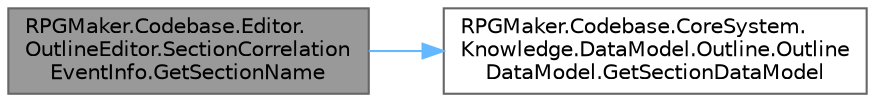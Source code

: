 digraph "RPGMaker.Codebase.Editor.OutlineEditor.SectionCorrelationEventInfo.GetSectionName"
{
 // LATEX_PDF_SIZE
  bgcolor="transparent";
  edge [fontname=Helvetica,fontsize=10,labelfontname=Helvetica,labelfontsize=10];
  node [fontname=Helvetica,fontsize=10,shape=box,height=0.2,width=0.4];
  rankdir="LR";
  Node1 [id="Node000001",label="RPGMaker.Codebase.Editor.\lOutlineEditor.SectionCorrelation\lEventInfo.GetSectionName",height=0.2,width=0.4,color="gray40", fillcolor="grey60", style="filled", fontcolor="black",tooltip="😁 区画名取得"];
  Node1 -> Node2 [id="edge1_Node000001_Node000002",color="steelblue1",style="solid",tooltip=" "];
  Node2 [id="Node000002",label="RPGMaker.Codebase.CoreSystem.\lKnowledge.DataModel.Outline.Outline\lDataModel.GetSectionDataModel",height=0.2,width=0.4,color="grey40", fillcolor="white", style="filled",URL="$de/d99/class_r_p_g_maker_1_1_codebase_1_1_core_system_1_1_knowledge_1_1_data_model_1_1_outline_1_1_outline_data_model.html#a0c845a149aaefe7ddff6c453f67538a3",tooltip="😁 区画データ・モデル取得"];
}
